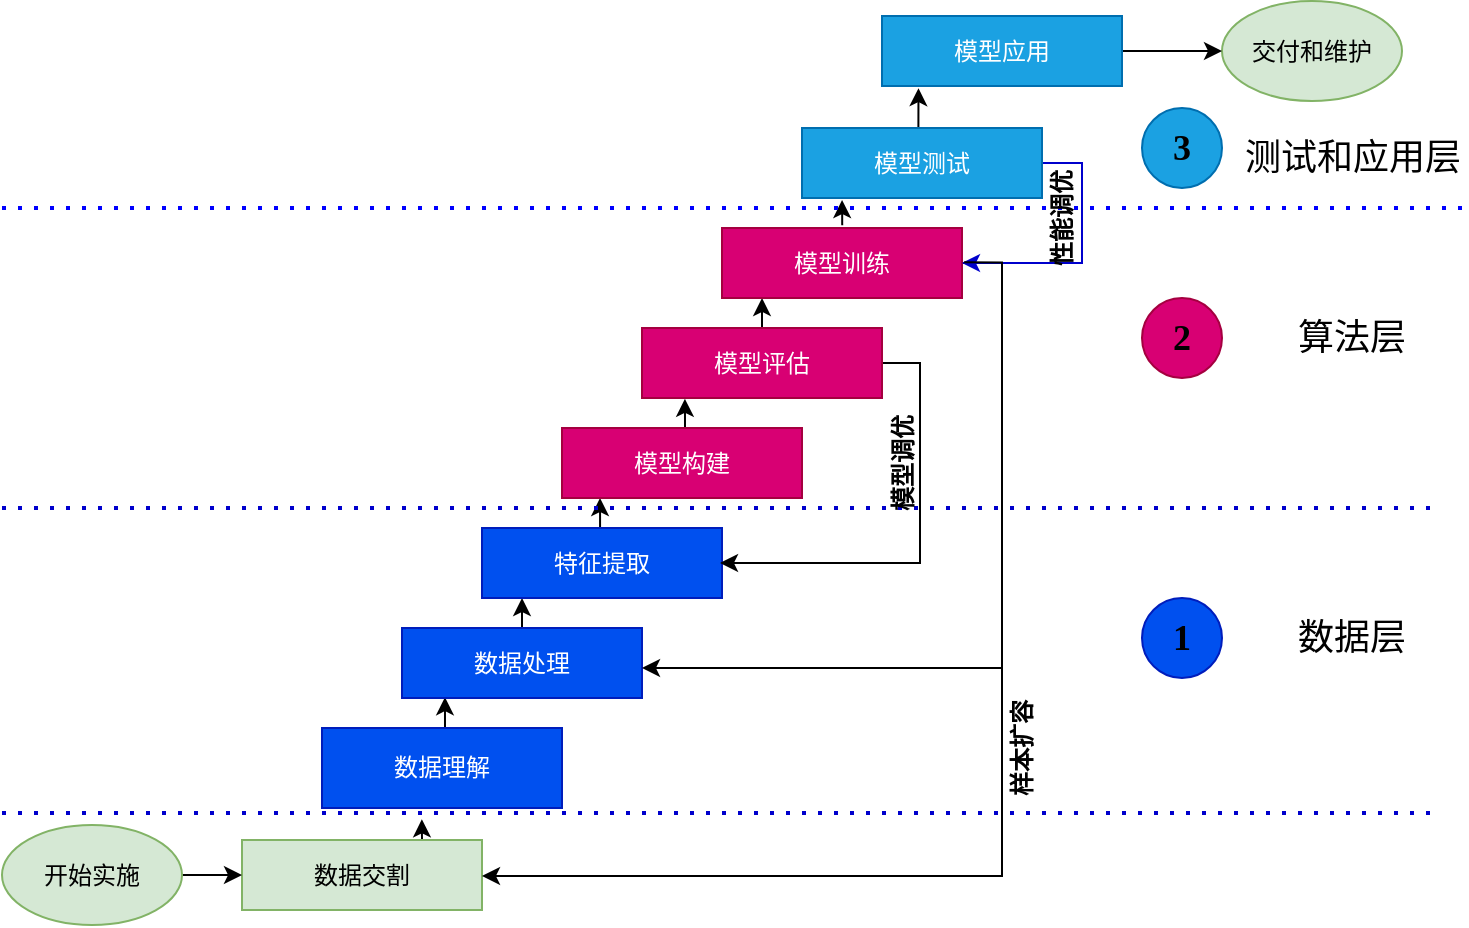 <mxfile version="20.1.1" type="github">
  <diagram id="0KUYb1uL1_AdaToYJsVX" name="Page-1">
    <mxGraphModel dx="1128" dy="597" grid="1" gridSize="10" guides="1" tooltips="1" connect="1" arrows="1" fold="1" page="1" pageScale="1" pageWidth="827" pageHeight="1169" math="0" shadow="0">
      <root>
        <mxCell id="0" />
        <mxCell id="1" parent="0" />
        <mxCell id="0VVeaCW9og5QifVoDG6b-14" style="edgeStyle=orthogonalEdgeStyle;rounded=0;orthogonalLoop=1;jettySize=auto;html=1;exitX=0.75;exitY=0;exitDx=0;exitDy=0;entryX=0.416;entryY=0.991;entryDx=0;entryDy=0;entryPerimeter=0;fontFamily=Times New Roman;" edge="1" parent="1" source="0VVeaCW9og5QifVoDG6b-1">
          <mxGeometry relative="1" as="geometry">
            <mxPoint x="289.92" y="555.64" as="targetPoint" />
          </mxGeometry>
        </mxCell>
        <mxCell id="0VVeaCW9og5QifVoDG6b-1" value="数据交割" style="rounded=0;whiteSpace=wrap;html=1;fontFamily=Times New Roman;fillColor=#d5e8d4;strokeColor=#82b366;" vertex="1" parent="1">
          <mxGeometry x="200" y="566" width="120" height="35" as="geometry" />
        </mxCell>
        <mxCell id="0VVeaCW9og5QifVoDG6b-13" style="edgeStyle=orthogonalEdgeStyle;rounded=0;orthogonalLoop=1;jettySize=auto;html=1;exitX=1;exitY=0.5;exitDx=0;exitDy=0;entryX=0;entryY=0.5;entryDx=0;entryDy=0;fontFamily=Times New Roman;" edge="1" parent="1" source="0VVeaCW9og5QifVoDG6b-2" target="0VVeaCW9og5QifVoDG6b-1">
          <mxGeometry relative="1" as="geometry" />
        </mxCell>
        <mxCell id="0VVeaCW9og5QifVoDG6b-2" value="开始实施" style="ellipse;whiteSpace=wrap;html=1;fontFamily=Times New Roman;fillColor=#d5e8d4;strokeColor=#82b366;" vertex="1" parent="1">
          <mxGeometry x="80" y="558.5" width="90" height="50" as="geometry" />
        </mxCell>
        <mxCell id="0VVeaCW9og5QifVoDG6b-15" style="edgeStyle=orthogonalEdgeStyle;rounded=0;orthogonalLoop=1;jettySize=auto;html=1;exitX=0.5;exitY=0;exitDx=0;exitDy=0;entryX=0.179;entryY=0.989;entryDx=0;entryDy=0;entryPerimeter=0;fontFamily=Times New Roman;" edge="1" parent="1" source="0VVeaCW9og5QifVoDG6b-3" target="0VVeaCW9og5QifVoDG6b-4">
          <mxGeometry relative="1" as="geometry" />
        </mxCell>
        <mxCell id="0VVeaCW9og5QifVoDG6b-3" value="数据理解" style="rounded=0;whiteSpace=wrap;html=1;fontFamily=Times New Roman;fillColor=#0050ef;fontColor=#ffffff;strokeColor=#001DBC;" vertex="1" parent="1">
          <mxGeometry x="240" y="510" width="120" height="40" as="geometry" />
        </mxCell>
        <mxCell id="0VVeaCW9og5QifVoDG6b-16" style="edgeStyle=orthogonalEdgeStyle;rounded=0;orthogonalLoop=1;jettySize=auto;html=1;exitX=0.516;exitY=0.036;exitDx=0;exitDy=0;exitPerimeter=0;fontFamily=Times New Roman;" edge="1" parent="1" source="0VVeaCW9og5QifVoDG6b-4">
          <mxGeometry relative="1" as="geometry">
            <mxPoint x="340" y="445" as="targetPoint" />
            <mxPoint x="340" y="455" as="sourcePoint" />
          </mxGeometry>
        </mxCell>
        <mxCell id="0VVeaCW9og5QifVoDG6b-4" value="数据处理" style="rounded=0;whiteSpace=wrap;html=1;fontFamily=Times New Roman;fillColor=#0050ef;fontColor=#ffffff;strokeColor=#001DBC;" vertex="1" parent="1">
          <mxGeometry x="280" y="460" width="120" height="35" as="geometry" />
        </mxCell>
        <mxCell id="0VVeaCW9og5QifVoDG6b-18" style="edgeStyle=orthogonalEdgeStyle;rounded=0;orthogonalLoop=1;jettySize=auto;html=1;exitX=0.492;exitY=0;exitDx=0;exitDy=0;exitPerimeter=0;fontFamily=Times New Roman;" edge="1" parent="1" source="0VVeaCW9og5QifVoDG6b-5">
          <mxGeometry relative="1" as="geometry">
            <mxPoint x="379" y="395" as="targetPoint" />
            <mxPoint x="379" y="405" as="sourcePoint" />
          </mxGeometry>
        </mxCell>
        <mxCell id="0VVeaCW9og5QifVoDG6b-5" value="特征提取" style="rounded=0;whiteSpace=wrap;html=1;fontFamily=Times New Roman;fillColor=#0050ef;fontColor=#ffffff;strokeColor=#001DBC;" vertex="1" parent="1">
          <mxGeometry x="320" y="410" width="120" height="35" as="geometry" />
        </mxCell>
        <mxCell id="0VVeaCW9og5QifVoDG6b-6" value="交付和维护" style="ellipse;whiteSpace=wrap;html=1;fontFamily=Times New Roman;fillColor=#d5e8d4;strokeColor=#82b366;" vertex="1" parent="1">
          <mxGeometry x="690" y="146.5" width="90" height="50" as="geometry" />
        </mxCell>
        <mxCell id="0VVeaCW9og5QifVoDG6b-19" style="edgeStyle=orthogonalEdgeStyle;rounded=0;orthogonalLoop=1;jettySize=auto;html=1;exitX=0.5;exitY=0;exitDx=0;exitDy=0;entryX=0.179;entryY=1.012;entryDx=0;entryDy=0;entryPerimeter=0;fontFamily=Times New Roman;" edge="1" parent="1" source="0VVeaCW9og5QifVoDG6b-7" target="0VVeaCW9og5QifVoDG6b-8">
          <mxGeometry relative="1" as="geometry" />
        </mxCell>
        <mxCell id="0VVeaCW9og5QifVoDG6b-7" value="模型构建" style="rounded=0;whiteSpace=wrap;html=1;fontFamily=Times New Roman;fillColor=#d80073;fontColor=#ffffff;strokeColor=#A50040;" vertex="1" parent="1">
          <mxGeometry x="360" y="360" width="120" height="35" as="geometry" />
        </mxCell>
        <mxCell id="0VVeaCW9og5QifVoDG6b-20" style="edgeStyle=orthogonalEdgeStyle;rounded=0;orthogonalLoop=1;jettySize=auto;html=1;exitX=0.5;exitY=0;exitDx=0;exitDy=0;fontFamily=Times New Roman;" edge="1" parent="1" source="0VVeaCW9og5QifVoDG6b-8">
          <mxGeometry relative="1" as="geometry">
            <mxPoint x="460" y="295" as="targetPoint" />
            <mxPoint x="460" y="305" as="sourcePoint" />
          </mxGeometry>
        </mxCell>
        <mxCell id="0VVeaCW9og5QifVoDG6b-26" style="edgeStyle=orthogonalEdgeStyle;rounded=0;orthogonalLoop=1;jettySize=auto;html=1;exitX=1;exitY=0.5;exitDx=0;exitDy=0;entryX=1;entryY=0.5;entryDx=0;entryDy=0;fontFamily=Times New Roman;" edge="1" parent="1">
          <mxGeometry relative="1" as="geometry">
            <mxPoint x="519" y="327.5" as="sourcePoint" />
            <mxPoint x="439" y="427.5" as="targetPoint" />
            <Array as="points">
              <mxPoint x="539" y="328" />
              <mxPoint x="539" y="428" />
            </Array>
          </mxGeometry>
        </mxCell>
        <mxCell id="0VVeaCW9og5QifVoDG6b-8" value="模型评估" style="rounded=0;whiteSpace=wrap;html=1;fontFamily=Times New Roman;fillColor=#d80073;fontColor=#ffffff;strokeColor=#A50040;" vertex="1" parent="1">
          <mxGeometry x="400" y="310" width="120" height="35" as="geometry" />
        </mxCell>
        <mxCell id="0VVeaCW9og5QifVoDG6b-22" style="edgeStyle=orthogonalEdgeStyle;rounded=0;orthogonalLoop=1;jettySize=auto;html=1;exitX=0.501;exitY=-0.039;exitDx=0;exitDy=0;exitPerimeter=0;fontFamily=Times New Roman;" edge="1" parent="1" source="0VVeaCW9og5QifVoDG6b-10">
          <mxGeometry relative="1" as="geometry">
            <mxPoint x="500.027" y="246" as="targetPoint" />
            <mxPoint x="500" y="256" as="sourcePoint" />
          </mxGeometry>
        </mxCell>
        <mxCell id="0VVeaCW9og5QifVoDG6b-25" style="edgeStyle=orthogonalEdgeStyle;rounded=0;orthogonalLoop=1;jettySize=auto;html=1;exitX=1;exitY=0.5;exitDx=0;exitDy=0;fontFamily=Times New Roman;" edge="1" parent="1" source="0VVeaCW9og5QifVoDG6b-10">
          <mxGeometry relative="1" as="geometry">
            <mxPoint x="400" y="480" as="targetPoint" />
            <Array as="points">
              <mxPoint x="580" y="278" />
              <mxPoint x="580" y="480" />
              <mxPoint x="400" y="480" />
            </Array>
          </mxGeometry>
        </mxCell>
        <mxCell id="0VVeaCW9og5QifVoDG6b-10" value="模型训练" style="rounded=0;whiteSpace=wrap;html=1;fontFamily=Times New Roman;fillColor=#d80073;fontColor=#ffffff;strokeColor=#A50040;" vertex="1" parent="1">
          <mxGeometry x="440" y="260" width="120" height="35" as="geometry" />
        </mxCell>
        <mxCell id="0VVeaCW9og5QifVoDG6b-23" style="edgeStyle=orthogonalEdgeStyle;rounded=0;orthogonalLoop=1;jettySize=auto;html=1;exitX=0.5;exitY=0;exitDx=0;exitDy=0;entryX=0.152;entryY=1.031;entryDx=0;entryDy=0;entryPerimeter=0;fontFamily=Times New Roman;" edge="1" parent="1" source="0VVeaCW9og5QifVoDG6b-11" target="0VVeaCW9og5QifVoDG6b-12">
          <mxGeometry relative="1" as="geometry">
            <Array as="points">
              <mxPoint x="538" y="210" />
            </Array>
          </mxGeometry>
        </mxCell>
        <mxCell id="0VVeaCW9og5QifVoDG6b-47" style="edgeStyle=orthogonalEdgeStyle;rounded=0;orthogonalLoop=1;jettySize=auto;html=1;exitX=1;exitY=0.5;exitDx=0;exitDy=0;entryX=1;entryY=0.5;entryDx=0;entryDy=0;fontFamily=Times New Roman;fontSize=12;fontColor=#000000;strokeColor=#0000CC;" edge="1" parent="1" source="0VVeaCW9og5QifVoDG6b-11" target="0VVeaCW9og5QifVoDG6b-10">
          <mxGeometry relative="1" as="geometry" />
        </mxCell>
        <mxCell id="0VVeaCW9og5QifVoDG6b-11" value="模型测试" style="rounded=0;whiteSpace=wrap;html=1;fontFamily=Times New Roman;fillColor=#1ba1e2;fontColor=#ffffff;strokeColor=#006EAF;" vertex="1" parent="1">
          <mxGeometry x="480" y="210" width="120" height="35" as="geometry" />
        </mxCell>
        <mxCell id="0VVeaCW9og5QifVoDG6b-24" style="edgeStyle=orthogonalEdgeStyle;rounded=0;orthogonalLoop=1;jettySize=auto;html=1;exitX=1;exitY=0.5;exitDx=0;exitDy=0;entryX=0;entryY=0.5;entryDx=0;entryDy=0;fontFamily=Times New Roman;" edge="1" parent="1" source="0VVeaCW9og5QifVoDG6b-12" target="0VVeaCW9og5QifVoDG6b-6">
          <mxGeometry relative="1" as="geometry" />
        </mxCell>
        <mxCell id="0VVeaCW9og5QifVoDG6b-12" value="模型应用" style="rounded=0;whiteSpace=wrap;html=1;fontFamily=Times New Roman;fillColor=#1ba1e2;fontColor=#ffffff;strokeColor=#006EAF;" vertex="1" parent="1">
          <mxGeometry x="520" y="154" width="120" height="35" as="geometry" />
        </mxCell>
        <mxCell id="0VVeaCW9og5QifVoDG6b-28" value="" style="endArrow=none;dashed=1;html=1;dashPattern=1 3;strokeWidth=2;rounded=0;strokeColor=#0000CC;fontFamily=Times New Roman;" edge="1" parent="1">
          <mxGeometry width="50" height="50" relative="1" as="geometry">
            <mxPoint x="80" y="400" as="sourcePoint" />
            <mxPoint x="800" y="400" as="targetPoint" />
          </mxGeometry>
        </mxCell>
        <mxCell id="0VVeaCW9og5QifVoDG6b-29" value="" style="endArrow=none;dashed=1;html=1;dashPattern=1 3;strokeWidth=2;rounded=0;strokeColor=#0000FF;fontFamily=Times New Roman;" edge="1" parent="1">
          <mxGeometry width="50" height="50" relative="1" as="geometry">
            <mxPoint x="80" y="250" as="sourcePoint" />
            <mxPoint x="810" y="250" as="targetPoint" />
          </mxGeometry>
        </mxCell>
        <mxCell id="0VVeaCW9og5QifVoDG6b-30" value="&lt;font color=&quot;#000000&quot; size=&quot;1&quot; style=&quot;&quot;&gt;&lt;b style=&quot;font-size: 18px;&quot;&gt;1&lt;/b&gt;&lt;/font&gt;" style="ellipse;whiteSpace=wrap;html=1;aspect=fixed;fillColor=#0050ef;strokeColor=#001DBC;fontColor=#ffffff;fontFamily=Times New Roman;" vertex="1" parent="1">
          <mxGeometry x="650" y="445" width="40" height="40" as="geometry" />
        </mxCell>
        <mxCell id="0VVeaCW9og5QifVoDG6b-35" value="&lt;font color=&quot;#000000&quot; size=&quot;1&quot; style=&quot;&quot;&gt;&lt;b style=&quot;font-size: 18px;&quot;&gt;2&lt;/b&gt;&lt;/font&gt;" style="ellipse;whiteSpace=wrap;html=1;aspect=fixed;fillColor=#d80073;strokeColor=#A50040;fontColor=#ffffff;fontFamily=Times New Roman;" vertex="1" parent="1">
          <mxGeometry x="650" y="295" width="40" height="40" as="geometry" />
        </mxCell>
        <mxCell id="0VVeaCW9og5QifVoDG6b-36" value="&lt;font color=&quot;#000000&quot; size=&quot;1&quot; style=&quot;&quot;&gt;&lt;b style=&quot;font-size: 18px;&quot;&gt;3&lt;/b&gt;&lt;/font&gt;" style="ellipse;whiteSpace=wrap;html=1;aspect=fixed;fillColor=#1ba1e2;strokeColor=#006EAF;fontColor=#ffffff;fontFamily=Times New Roman;" vertex="1" parent="1">
          <mxGeometry x="650" y="200" width="40" height="40" as="geometry" />
        </mxCell>
        <mxCell id="0VVeaCW9og5QifVoDG6b-37" value="算法层" style="text;html=1;strokeColor=none;fillColor=none;align=center;verticalAlign=middle;whiteSpace=wrap;rounded=0;fontSize=18;fontColor=#000000;fontFamily=Times New Roman;" vertex="1" parent="1">
          <mxGeometry x="720" y="300" width="70" height="30" as="geometry" />
        </mxCell>
        <mxCell id="0VVeaCW9og5QifVoDG6b-38" value="数据层" style="text;html=1;strokeColor=none;fillColor=none;align=center;verticalAlign=middle;whiteSpace=wrap;rounded=0;fontSize=18;fontColor=#000000;fontFamily=Times New Roman;" vertex="1" parent="1">
          <mxGeometry x="715" y="450" width="80" height="30" as="geometry" />
        </mxCell>
        <mxCell id="0VVeaCW9og5QifVoDG6b-39" value="测试和应用层" style="text;html=1;strokeColor=none;fillColor=none;align=center;verticalAlign=middle;whiteSpace=wrap;rounded=0;fontSize=18;fontColor=#000000;fontFamily=Times New Roman;" vertex="1" parent="1">
          <mxGeometry x="697.5" y="210" width="115" height="30" as="geometry" />
        </mxCell>
        <mxCell id="0VVeaCW9og5QifVoDG6b-40" value="" style="endArrow=none;dashed=1;html=1;dashPattern=1 3;strokeWidth=2;rounded=0;strokeColor=#0000CC;fontFamily=Times New Roman;" edge="1" parent="1">
          <mxGeometry width="50" height="50" relative="1" as="geometry">
            <mxPoint x="80" y="552.5" as="sourcePoint" />
            <mxPoint x="800" y="552.5" as="targetPoint" />
          </mxGeometry>
        </mxCell>
        <mxCell id="0VVeaCW9og5QifVoDG6b-41" style="edgeStyle=orthogonalEdgeStyle;rounded=0;orthogonalLoop=1;jettySize=auto;html=1;fontFamily=Times New Roman;exitX=1.009;exitY=0.491;exitDx=0;exitDy=0;exitPerimeter=0;" edge="1" parent="1" source="0VVeaCW9og5QifVoDG6b-10" target="0VVeaCW9og5QifVoDG6b-1">
          <mxGeometry relative="1" as="geometry">
            <mxPoint x="560" y="280" as="sourcePoint" />
            <mxPoint x="410" y="490" as="targetPoint" />
            <Array as="points">
              <mxPoint x="580" y="277" />
              <mxPoint x="580" y="584" />
            </Array>
          </mxGeometry>
        </mxCell>
        <mxCell id="0VVeaCW9og5QifVoDG6b-42" value="样本扩容" style="text;html=1;strokeColor=none;fillColor=none;align=center;verticalAlign=middle;whiteSpace=wrap;rounded=0;fontFamily=Times New Roman;fontSize=12;fontColor=#000000;rotation=-90;fontStyle=1" vertex="1" parent="1">
          <mxGeometry x="560" y="510" width="60" height="20" as="geometry" />
        </mxCell>
        <mxCell id="0VVeaCW9og5QifVoDG6b-43" value="模型调优" style="text;html=1;strokeColor=none;fillColor=none;align=center;verticalAlign=middle;whiteSpace=wrap;rounded=0;fontFamily=Times New Roman;fontSize=12;fontColor=#000000;rotation=-90;fontStyle=1" vertex="1" parent="1">
          <mxGeometry x="500" y="367.5" width="60" height="20" as="geometry" />
        </mxCell>
        <mxCell id="0VVeaCW9og5QifVoDG6b-48" value="性能调优" style="text;html=1;strokeColor=none;fillColor=none;align=center;verticalAlign=middle;whiteSpace=wrap;rounded=0;fontFamily=Times New Roman;fontSize=12;fontColor=#000000;rotation=-90;fontStyle=1" vertex="1" parent="1">
          <mxGeometry x="580" y="245" width="60" height="20" as="geometry" />
        </mxCell>
      </root>
    </mxGraphModel>
  </diagram>
</mxfile>
